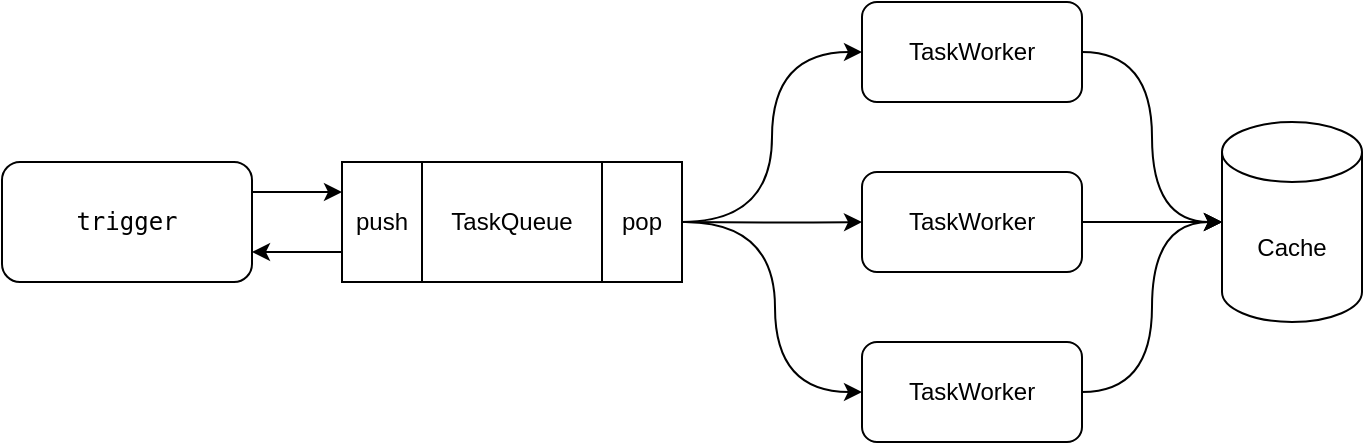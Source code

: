<mxfile version="14.4.3" type="github">
  <diagram id="wP8qA5ngoGfIH-O9ufZR" name="Page-1">
    <mxGraphModel dx="2066" dy="1051" grid="1" gridSize="10" guides="1" tooltips="1" connect="1" arrows="1" fold="1" page="1" pageScale="1" pageWidth="850" pageHeight="1100" math="0" shadow="0">
      <root>
        <mxCell id="0" />
        <mxCell id="1" parent="0" />
        <mxCell id="CneanovkQvf2nwdS3MYU-1" value="&lt;code&gt;trigger&lt;/code&gt;" style="rounded=1;whiteSpace=wrap;html=1;" vertex="1" parent="1">
          <mxGeometry x="100" y="240" width="125" height="60" as="geometry" />
        </mxCell>
        <mxCell id="CneanovkQvf2nwdS3MYU-3" value="TaskQueue" style="shape=process;whiteSpace=wrap;html=1;backgroundOutline=1;size=0.235;" vertex="1" parent="1">
          <mxGeometry x="270" y="240" width="170" height="60" as="geometry" />
        </mxCell>
        <mxCell id="CneanovkQvf2nwdS3MYU-17" value="TaskWorker" style="rounded=1;whiteSpace=wrap;html=1;" vertex="1" parent="1">
          <mxGeometry x="530" y="160" width="110" height="50" as="geometry" />
        </mxCell>
        <mxCell id="CneanovkQvf2nwdS3MYU-18" value="" style="endArrow=classic;html=1;exitX=1;exitY=0.5;exitDx=0;exitDy=0;entryX=0;entryY=0.5;entryDx=0;entryDy=0;edgeStyle=orthogonalEdgeStyle;curved=1;" edge="1" parent="1" source="CneanovkQvf2nwdS3MYU-3" target="CneanovkQvf2nwdS3MYU-17">
          <mxGeometry width="50" height="50" relative="1" as="geometry">
            <mxPoint x="470" y="300" as="sourcePoint" />
            <mxPoint x="520" y="250" as="targetPoint" />
          </mxGeometry>
        </mxCell>
        <mxCell id="CneanovkQvf2nwdS3MYU-21" value="TaskWorker" style="rounded=1;whiteSpace=wrap;html=1;" vertex="1" parent="1">
          <mxGeometry x="530" y="245" width="110" height="50" as="geometry" />
        </mxCell>
        <mxCell id="CneanovkQvf2nwdS3MYU-22" value="" style="endArrow=classic;html=1;entryX=0;entryY=0.5;entryDx=0;entryDy=0;edgeStyle=orthogonalEdgeStyle;curved=1;" edge="1" parent="1" target="CneanovkQvf2nwdS3MYU-21">
          <mxGeometry width="50" height="50" relative="1" as="geometry">
            <mxPoint x="440" y="270" as="sourcePoint" />
            <mxPoint x="540" y="195" as="targetPoint" />
          </mxGeometry>
        </mxCell>
        <mxCell id="CneanovkQvf2nwdS3MYU-23" value="TaskWorker" style="rounded=1;whiteSpace=wrap;html=1;" vertex="1" parent="1">
          <mxGeometry x="530" y="330" width="110" height="50" as="geometry" />
        </mxCell>
        <mxCell id="CneanovkQvf2nwdS3MYU-24" value="" style="endArrow=classic;html=1;entryX=0;entryY=0.5;entryDx=0;entryDy=0;edgeStyle=orthogonalEdgeStyle;curved=1;" edge="1" parent="1" target="CneanovkQvf2nwdS3MYU-23">
          <mxGeometry width="50" height="50" relative="1" as="geometry">
            <mxPoint x="442" y="270" as="sourcePoint" />
            <mxPoint x="540" y="280" as="targetPoint" />
          </mxGeometry>
        </mxCell>
        <mxCell id="CneanovkQvf2nwdS3MYU-25" value="" style="endArrow=classic;html=1;exitX=1;exitY=0.25;exitDx=0;exitDy=0;entryX=0;entryY=0.25;entryDx=0;entryDy=0;" edge="1" parent="1" source="CneanovkQvf2nwdS3MYU-1" target="CneanovkQvf2nwdS3MYU-3">
          <mxGeometry width="50" height="50" relative="1" as="geometry">
            <mxPoint x="270" y="380" as="sourcePoint" />
            <mxPoint x="320" y="330" as="targetPoint" />
          </mxGeometry>
        </mxCell>
        <mxCell id="CneanovkQvf2nwdS3MYU-26" value="" style="endArrow=classic;html=1;entryX=1;entryY=0.75;entryDx=0;entryDy=0;exitX=0;exitY=0.75;exitDx=0;exitDy=0;" edge="1" parent="1" source="CneanovkQvf2nwdS3MYU-3" target="CneanovkQvf2nwdS3MYU-1">
          <mxGeometry width="50" height="50" relative="1" as="geometry">
            <mxPoint x="280" y="410" as="sourcePoint" />
            <mxPoint x="330" y="360" as="targetPoint" />
          </mxGeometry>
        </mxCell>
        <mxCell id="CneanovkQvf2nwdS3MYU-27" value="push" style="text;html=1;strokeColor=none;fillColor=none;align=center;verticalAlign=middle;whiteSpace=wrap;rounded=0;" vertex="1" parent="1">
          <mxGeometry x="270" y="260" width="40" height="20" as="geometry" />
        </mxCell>
        <mxCell id="CneanovkQvf2nwdS3MYU-28" value="pop" style="text;html=1;strokeColor=none;fillColor=none;align=center;verticalAlign=middle;whiteSpace=wrap;rounded=0;" vertex="1" parent="1">
          <mxGeometry x="400" y="260" width="40" height="20" as="geometry" />
        </mxCell>
        <mxCell id="CneanovkQvf2nwdS3MYU-29" value="Cache" style="shape=cylinder3;whiteSpace=wrap;html=1;boundedLbl=1;backgroundOutline=1;size=15;" vertex="1" parent="1">
          <mxGeometry x="710" y="220" width="70" height="100" as="geometry" />
        </mxCell>
        <mxCell id="CneanovkQvf2nwdS3MYU-30" value="" style="endArrow=classic;html=1;entryX=0;entryY=0.5;entryDx=0;entryDy=0;entryPerimeter=0;edgeStyle=orthogonalEdgeStyle;curved=1;" edge="1" parent="1" source="CneanovkQvf2nwdS3MYU-17" target="CneanovkQvf2nwdS3MYU-29">
          <mxGeometry width="50" height="50" relative="1" as="geometry">
            <mxPoint x="670" y="190" as="sourcePoint" />
            <mxPoint x="720" y="140" as="targetPoint" />
          </mxGeometry>
        </mxCell>
        <mxCell id="CneanovkQvf2nwdS3MYU-31" value="" style="endArrow=classic;html=1;entryX=0;entryY=0.5;entryDx=0;entryDy=0;entryPerimeter=0;exitX=1;exitY=0.5;exitDx=0;exitDy=0;" edge="1" parent="1" source="CneanovkQvf2nwdS3MYU-21" target="CneanovkQvf2nwdS3MYU-29">
          <mxGeometry width="50" height="50" relative="1" as="geometry">
            <mxPoint x="650" y="195" as="sourcePoint" />
            <mxPoint x="720" y="280" as="targetPoint" />
          </mxGeometry>
        </mxCell>
        <mxCell id="CneanovkQvf2nwdS3MYU-32" value="" style="endArrow=classic;html=1;entryX=0;entryY=0.5;entryDx=0;entryDy=0;entryPerimeter=0;edgeStyle=orthogonalEdgeStyle;curved=1;exitX=1;exitY=0.5;exitDx=0;exitDy=0;" edge="1" parent="1" source="CneanovkQvf2nwdS3MYU-23" target="CneanovkQvf2nwdS3MYU-29">
          <mxGeometry width="50" height="50" relative="1" as="geometry">
            <mxPoint x="660" y="350" as="sourcePoint" />
            <mxPoint x="730" y="435" as="targetPoint" />
          </mxGeometry>
        </mxCell>
      </root>
    </mxGraphModel>
  </diagram>
</mxfile>

